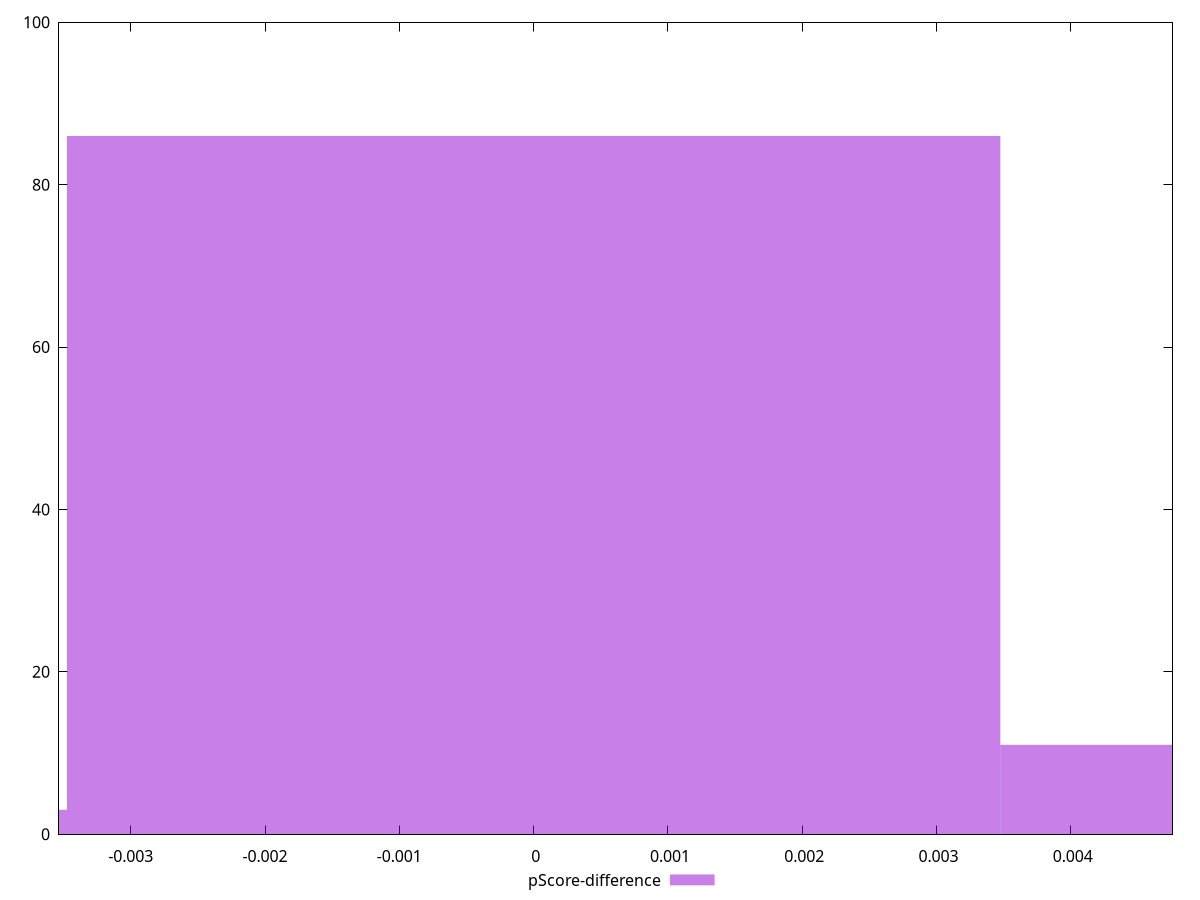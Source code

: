 reset

$pScoreDifference <<EOF
0 86
0.006949993306594504 11
-0.006949993306594504 3
EOF

set key outside below
set boxwidth 0.006949993306594504
set xrange [-0.0035342237039838013:0.004756921823850291]
set yrange [0:100]
set trange [0:100]
set style fill transparent solid 0.5 noborder
set terminal svg size 640, 490 enhanced background rgb 'white'
set output "report_00018_2021-02-10T15-25-16.877Z/cumulative-layout-shift/samples/pages+cached/pScore-difference/histogram.svg"

plot $pScoreDifference title "pScore-difference" with boxes

reset
